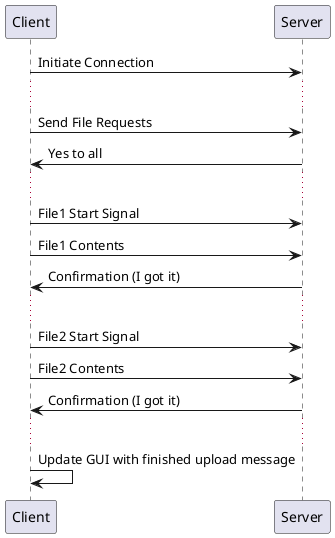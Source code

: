 @startuml Upload Flow Chart (Accept Files)

Client -> Server: Initiate Connection
...
Client -> Server: Send File Requests
Server -> Client: Yes to all
...
Client -> Server: File1 Start Signal
Client -> Server: File1 Contents
Server -> Client: Confirmation (I got it)
...
Client -> Server: File2 Start Signal
Client -> Server: File2 Contents
Server -> Client: Confirmation (I got it)
...
Client -> Client: Update GUI with finished upload message

@enduml

@startuml Upload Flow Chart (Deny all files)

Client -> Server: Send File1 Request
Server -> Client: Deny all files
Client -> Client: Show Cancel Message

@enduml
